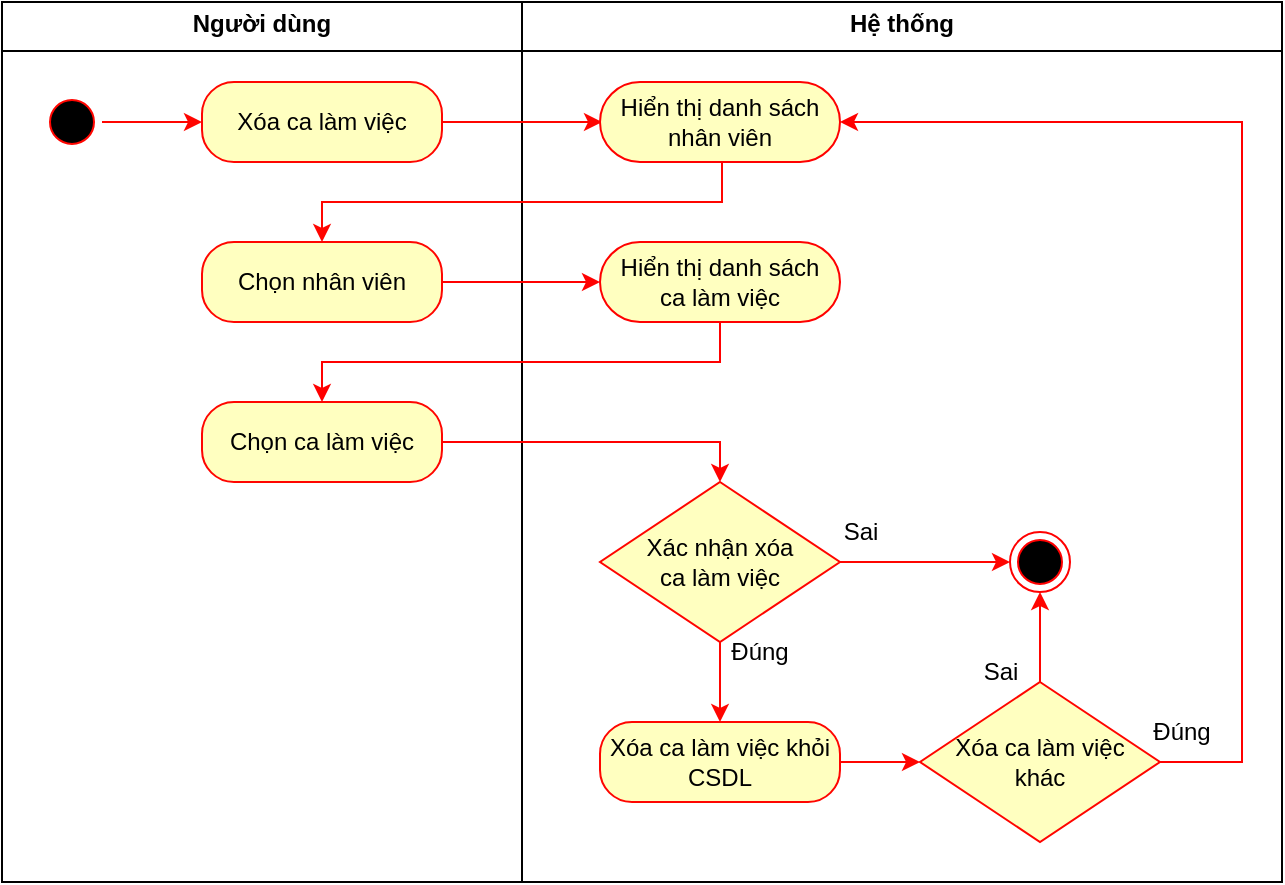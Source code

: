 <mxfile version="26.0.10">
  <diagram name="Page-1" id="IhB-HihJnPcm_Yn5O4lK">
    <mxGraphModel dx="976" dy="418" grid="1" gridSize="10" guides="1" tooltips="1" connect="1" arrows="1" fold="1" page="1" pageScale="1" pageWidth="850" pageHeight="1100" math="0" shadow="0">
      <root>
        <mxCell id="0" />
        <mxCell id="1" parent="0" />
        <mxCell id="8GS3tKve6xg2nIcweIjZ-40" value="&lt;p style=&quot;margin:0px;margin-top:4px;text-align:center;&quot;&gt;&lt;b&gt;Hệ thống&lt;/b&gt;&lt;/p&gt;&lt;hr size=&quot;1&quot; style=&quot;border-style:solid;&quot;&gt;&lt;div style=&quot;height:2px;&quot;&gt;&lt;/div&gt;" style="verticalAlign=top;align=left;overflow=fill;html=1;whiteSpace=wrap;" vertex="1" parent="1">
          <mxGeometry x="260" width="380" height="440" as="geometry" />
        </mxCell>
        <mxCell id="8GS3tKve6xg2nIcweIjZ-39" value="&lt;p style=&quot;margin:0px;margin-top:4px;text-align:center;&quot;&gt;&lt;b&gt;Người dùng&lt;/b&gt;&lt;/p&gt;&lt;hr size=&quot;1&quot; style=&quot;border-style:solid;&quot;&gt;&lt;div style=&quot;height:2px;&quot;&gt;&lt;/div&gt;" style="verticalAlign=top;align=left;overflow=fill;html=1;whiteSpace=wrap;" vertex="1" parent="1">
          <mxGeometry width="260" height="440" as="geometry" />
        </mxCell>
        <mxCell id="8GS3tKve6xg2nIcweIjZ-3" value="" style="ellipse;html=1;shape=startState;fillColor=#000000;strokeColor=#FF0500;" vertex="1" parent="1">
          <mxGeometry x="20" y="45" width="30" height="30" as="geometry" />
        </mxCell>
        <mxCell id="8GS3tKve6xg2nIcweIjZ-4" value="" style="edgeStyle=orthogonalEdgeStyle;rounded=0;orthogonalLoop=1;jettySize=auto;html=1;strokeColor=#FF0500;" edge="1" parent="1" source="8GS3tKve6xg2nIcweIjZ-3" target="8GS3tKve6xg2nIcweIjZ-6">
          <mxGeometry relative="1" as="geometry" />
        </mxCell>
        <mxCell id="8GS3tKve6xg2nIcweIjZ-5" value="" style="edgeStyle=orthogonalEdgeStyle;rounded=0;orthogonalLoop=1;jettySize=auto;html=1;strokeColor=#FF0500;" edge="1" parent="1" source="8GS3tKve6xg2nIcweIjZ-6">
          <mxGeometry relative="1" as="geometry">
            <mxPoint x="300" y="60" as="targetPoint" />
          </mxGeometry>
        </mxCell>
        <mxCell id="8GS3tKve6xg2nIcweIjZ-6" value="Xóa ca làm việc" style="rounded=1;whiteSpace=wrap;html=1;arcSize=40;fontColor=#000000;fillColor=#ffffc0;strokeColor=#FF0500;" vertex="1" parent="1">
          <mxGeometry x="100" y="40" width="120" height="40" as="geometry" />
        </mxCell>
        <mxCell id="8GS3tKve6xg2nIcweIjZ-7" style="edgeStyle=orthogonalEdgeStyle;rounded=0;orthogonalLoop=1;jettySize=auto;html=1;entryX=0.5;entryY=0;entryDx=0;entryDy=0;strokeColor=#FF0500;" edge="1" parent="1" target="8GS3tKve6xg2nIcweIjZ-9">
          <mxGeometry relative="1" as="geometry">
            <Array as="points">
              <mxPoint x="360" y="100" />
              <mxPoint x="160" y="100" />
            </Array>
            <mxPoint x="360" y="80" as="sourcePoint" />
          </mxGeometry>
        </mxCell>
        <mxCell id="8GS3tKve6xg2nIcweIjZ-32" value="" style="edgeStyle=orthogonalEdgeStyle;rounded=0;orthogonalLoop=1;jettySize=auto;html=1;strokeColor=light-dark(#FF0000,#FFFFFF);" edge="1" parent="1" source="8GS3tKve6xg2nIcweIjZ-9" target="8GS3tKve6xg2nIcweIjZ-31">
          <mxGeometry relative="1" as="geometry" />
        </mxCell>
        <mxCell id="8GS3tKve6xg2nIcweIjZ-9" value="Chọn nhân viên" style="rounded=1;whiteSpace=wrap;html=1;arcSize=40;fontColor=#000000;fillColor=#ffffc0;strokeColor=#FF0500;" vertex="1" parent="1">
          <mxGeometry x="100" y="120" width="120" height="40" as="geometry" />
        </mxCell>
        <mxCell id="8GS3tKve6xg2nIcweIjZ-10" value="Hiển thị danh sách&lt;div&gt;nhân viên&lt;/div&gt;" style="rounded=1;whiteSpace=wrap;html=1;arcSize=50;fontColor=#000000;fillColor=#ffffc0;strokeColor=#ff0000;" vertex="1" parent="1">
          <mxGeometry x="299" y="40" width="120" height="40" as="geometry" />
        </mxCell>
        <mxCell id="8GS3tKve6xg2nIcweIjZ-11" value="" style="edgeStyle=orthogonalEdgeStyle;rounded=0;orthogonalLoop=1;jettySize=auto;html=1;strokeColor=#FF0500;" edge="1" parent="1" source="8GS3tKve6xg2nIcweIjZ-13" target="8GS3tKve6xg2nIcweIjZ-15">
          <mxGeometry relative="1" as="geometry" />
        </mxCell>
        <mxCell id="8GS3tKve6xg2nIcweIjZ-12" value="" style="edgeStyle=orthogonalEdgeStyle;rounded=0;orthogonalLoop=1;jettySize=auto;html=1;strokeColor=#FF0500;" edge="1" parent="1" source="8GS3tKve6xg2nIcweIjZ-13" target="8GS3tKve6xg2nIcweIjZ-19">
          <mxGeometry relative="1" as="geometry" />
        </mxCell>
        <mxCell id="8GS3tKve6xg2nIcweIjZ-13" value="Xác nhận xóa&lt;br&gt;&lt;div&gt;ca làm việc&lt;/div&gt;" style="rhombus;whiteSpace=wrap;html=1;fontColor=#000000;fillColor=#ffffc0;strokeColor=#FF0500;" vertex="1" parent="1">
          <mxGeometry x="299" y="240" width="120" height="80" as="geometry" />
        </mxCell>
        <mxCell id="8GS3tKve6xg2nIcweIjZ-14" value="" style="edgeStyle=orthogonalEdgeStyle;rounded=0;orthogonalLoop=1;jettySize=auto;html=1;strokeColor=#FF0500;" edge="1" parent="1" source="8GS3tKve6xg2nIcweIjZ-15" target="8GS3tKve6xg2nIcweIjZ-18">
          <mxGeometry relative="1" as="geometry" />
        </mxCell>
        <mxCell id="8GS3tKve6xg2nIcweIjZ-15" value="Xóa ca làm việc khỏi CSDL" style="rounded=1;whiteSpace=wrap;html=1;arcSize=40;fontColor=#000000;fillColor=#ffffc0;strokeColor=#FF0500;" vertex="1" parent="1">
          <mxGeometry x="299" y="360" width="120" height="40" as="geometry" />
        </mxCell>
        <mxCell id="8GS3tKve6xg2nIcweIjZ-16" value="" style="edgeStyle=orthogonalEdgeStyle;rounded=0;orthogonalLoop=1;jettySize=auto;html=1;strokeColor=#FF0500;" edge="1" parent="1" source="8GS3tKve6xg2nIcweIjZ-18" target="8GS3tKve6xg2nIcweIjZ-19">
          <mxGeometry relative="1" as="geometry" />
        </mxCell>
        <mxCell id="8GS3tKve6xg2nIcweIjZ-37" style="edgeStyle=orthogonalEdgeStyle;rounded=0;orthogonalLoop=1;jettySize=auto;html=1;entryX=1;entryY=0.5;entryDx=0;entryDy=0;strokeColor=light-dark(#FF0000,#FFFFFF);" edge="1" parent="1" source="8GS3tKve6xg2nIcweIjZ-18" target="8GS3tKve6xg2nIcweIjZ-10">
          <mxGeometry relative="1" as="geometry">
            <Array as="points">
              <mxPoint x="620" y="380" />
              <mxPoint x="620" y="60" />
            </Array>
          </mxGeometry>
        </mxCell>
        <mxCell id="8GS3tKve6xg2nIcweIjZ-18" value="Xóa ca làm việc&lt;div&gt;khác&lt;/div&gt;" style="rhombus;whiteSpace=wrap;html=1;fontColor=#000000;fillColor=#ffffc0;strokeColor=#FF0500;" vertex="1" parent="1">
          <mxGeometry x="459" y="340" width="120" height="80" as="geometry" />
        </mxCell>
        <mxCell id="8GS3tKve6xg2nIcweIjZ-19" value="" style="ellipse;html=1;shape=endState;fillColor=#000000;strokeColor=#ff0000;" vertex="1" parent="1">
          <mxGeometry x="504" y="265" width="30" height="30" as="geometry" />
        </mxCell>
        <mxCell id="8GS3tKve6xg2nIcweIjZ-20" value="Đúng" style="text;html=1;align=center;verticalAlign=middle;whiteSpace=wrap;rounded=0;fontFamily=Helvetica;fontSize=12;fontColor=#000000;" vertex="1" parent="1">
          <mxGeometry x="349" y="310" width="60" height="30" as="geometry" />
        </mxCell>
        <mxCell id="8GS3tKve6xg2nIcweIjZ-21" value="Đúng" style="text;html=1;align=center;verticalAlign=middle;whiteSpace=wrap;rounded=0;fontFamily=Helvetica;fontSize=12;fontColor=#000000;" vertex="1" parent="1">
          <mxGeometry x="560" y="350" width="60" height="30" as="geometry" />
        </mxCell>
        <mxCell id="8GS3tKve6xg2nIcweIjZ-22" value="Sai" style="text;html=1;align=center;verticalAlign=middle;resizable=0;points=[];autosize=1;strokeColor=none;fillColor=none;" vertex="1" parent="1">
          <mxGeometry x="409" y="250" width="40" height="30" as="geometry" />
        </mxCell>
        <mxCell id="8GS3tKve6xg2nIcweIjZ-23" value="Sai" style="text;html=1;align=center;verticalAlign=middle;resizable=0;points=[];autosize=1;strokeColor=none;fillColor=none;" vertex="1" parent="1">
          <mxGeometry x="479" y="320" width="40" height="30" as="geometry" />
        </mxCell>
        <mxCell id="8GS3tKve6xg2nIcweIjZ-35" style="edgeStyle=orthogonalEdgeStyle;rounded=0;orthogonalLoop=1;jettySize=auto;html=1;entryX=0.5;entryY=0;entryDx=0;entryDy=0;strokeColor=light-dark(#FF0000,#FFFFFF);" edge="1" parent="1" source="8GS3tKve6xg2nIcweIjZ-30" target="8GS3tKve6xg2nIcweIjZ-13">
          <mxGeometry relative="1" as="geometry" />
        </mxCell>
        <mxCell id="8GS3tKve6xg2nIcweIjZ-30" value="Chọn ca làm việc" style="rounded=1;whiteSpace=wrap;html=1;arcSize=40;fontColor=#000000;fillColor=#ffffc0;strokeColor=#FF0500;" vertex="1" parent="1">
          <mxGeometry x="100" y="200" width="120" height="40" as="geometry" />
        </mxCell>
        <mxCell id="8GS3tKve6xg2nIcweIjZ-33" style="edgeStyle=orthogonalEdgeStyle;rounded=0;orthogonalLoop=1;jettySize=auto;html=1;entryX=0.5;entryY=0;entryDx=0;entryDy=0;strokeColor=light-dark(#FF0000,#FFFFFF);" edge="1" parent="1" source="8GS3tKve6xg2nIcweIjZ-31" target="8GS3tKve6xg2nIcweIjZ-30">
          <mxGeometry relative="1" as="geometry">
            <Array as="points">
              <mxPoint x="359" y="180" />
              <mxPoint x="160" y="180" />
            </Array>
          </mxGeometry>
        </mxCell>
        <mxCell id="8GS3tKve6xg2nIcweIjZ-31" value="Hiển thị danh sách&lt;div&gt;ca làm việc&lt;/div&gt;" style="rounded=1;whiteSpace=wrap;html=1;arcSize=50;fontColor=#000000;fillColor=#ffffc0;strokeColor=#ff0000;" vertex="1" parent="1">
          <mxGeometry x="299" y="120" width="120" height="40" as="geometry" />
        </mxCell>
      </root>
    </mxGraphModel>
  </diagram>
</mxfile>

